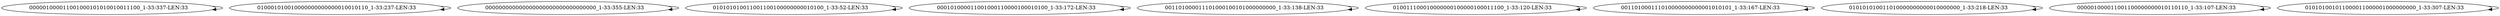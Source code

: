 digraph G {
    "000001000011001000101010010011100_1-33:337-LEN:33" -> "000001000011001000101010010011100_1-33:337-LEN:33";
    "010001010010000000000000010010110_1-33:237-LEN:33" -> "010001010010000000000000010010110_1-33:237-LEN:33";
    "000000000000000000000000000000000_1-33:355-LEN:33" -> "000000000000000000000000000000000_1-33:355-LEN:33";
    "010101010011001100100000000010100_1-33:52-LEN:33" -> "010101010011001100100000000010100_1-33:52-LEN:33";
    "000101000011001000110000100010100_1-33:172-LEN:33" -> "000101000011001000110000100010100_1-33:172-LEN:33";
    "001101000011101000100101000000000_1-33:138-LEN:33" -> "001101000011101000100101000000000_1-33:138-LEN:33";
    "010011100010000000100000100011100_1-33:120-LEN:33" -> "010011100010000000100000100011100_1-33:120-LEN:33";
    "001101000111010000000000001010101_1-33:167-LEN:33" -> "001101000111010000000000001010101_1-33:167-LEN:33";
    "010101010011010000000000010000000_1-33:218-LEN:33" -> "010101010011010000000000010000000_1-33:218-LEN:33";
    "000001000011001100000000010110110_1-33:107-LEN:33" -> "000001000011001100000000010110110_1-33:107-LEN:33";
    "010101001011000011000001000000000_1-33:307-LEN:33" -> "010101001011000011000001000000000_1-33:307-LEN:33";
}
